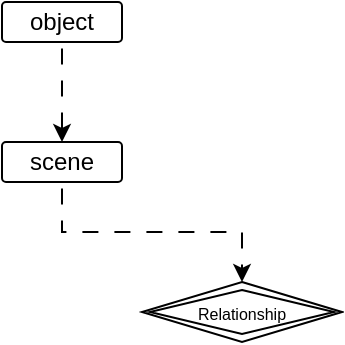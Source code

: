 <mxfile version="21.7.4" type="github">
  <diagram name="第 1 页" id="vXQxA0N4TIqr1XAzxCDG">
    <mxGraphModel dx="819" dy="414" grid="1" gridSize="10" guides="1" tooltips="1" connect="1" arrows="1" fold="1" page="1" pageScale="1" pageWidth="827" pageHeight="1169" math="0" shadow="0">
      <root>
        <mxCell id="0" />
        <mxCell id="1" parent="0" />
        <mxCell id="59tCPlJfjwZQeH0oOJmI-9" value="" style="group" vertex="1" connectable="0" parent="1">
          <mxGeometry x="230" y="380" width="170" height="170" as="geometry" />
        </mxCell>
        <mxCell id="59tCPlJfjwZQeH0oOJmI-2" value="&lt;div&gt;object&lt;/div&gt;" style="rounded=1;arcSize=10;whiteSpace=wrap;html=1;align=center;" vertex="1" parent="59tCPlJfjwZQeH0oOJmI-9">
          <mxGeometry width="60" height="20" as="geometry" />
        </mxCell>
        <mxCell id="59tCPlJfjwZQeH0oOJmI-3" value="scene" style="rounded=1;arcSize=10;whiteSpace=wrap;html=1;align=center;" vertex="1" parent="59tCPlJfjwZQeH0oOJmI-9">
          <mxGeometry y="70" width="60" height="20" as="geometry" />
        </mxCell>
        <mxCell id="59tCPlJfjwZQeH0oOJmI-7" style="edgeStyle=orthogonalEdgeStyle;rounded=0;orthogonalLoop=1;jettySize=auto;html=1;exitX=0.5;exitY=1;exitDx=0;exitDy=0;entryX=0.5;entryY=0;entryDx=0;entryDy=0;flowAnimation=1;" edge="1" parent="59tCPlJfjwZQeH0oOJmI-9" source="59tCPlJfjwZQeH0oOJmI-2" target="59tCPlJfjwZQeH0oOJmI-3">
          <mxGeometry relative="1" as="geometry">
            <Array as="points">
              <mxPoint x="30" y="60" />
            </Array>
          </mxGeometry>
        </mxCell>
        <mxCell id="59tCPlJfjwZQeH0oOJmI-6" value="&lt;font style=&quot;font-size: 8px;&quot;&gt;Relationship&lt;/font&gt;" style="shape=rhombus;double=1;perimeter=rhombusPerimeter;whiteSpace=wrap;html=1;align=center;" vertex="1" parent="59tCPlJfjwZQeH0oOJmI-9">
          <mxGeometry x="70" y="140" width="100" height="30" as="geometry" />
        </mxCell>
        <mxCell id="59tCPlJfjwZQeH0oOJmI-8" style="edgeStyle=orthogonalEdgeStyle;rounded=0;orthogonalLoop=1;jettySize=auto;html=1;exitX=0.5;exitY=1;exitDx=0;exitDy=0;entryX=0.5;entryY=0;entryDx=0;entryDy=0;noJump=0;flowAnimation=1;" edge="1" parent="59tCPlJfjwZQeH0oOJmI-9" source="59tCPlJfjwZQeH0oOJmI-3" target="59tCPlJfjwZQeH0oOJmI-6">
          <mxGeometry relative="1" as="geometry" />
        </mxCell>
      </root>
    </mxGraphModel>
  </diagram>
</mxfile>
